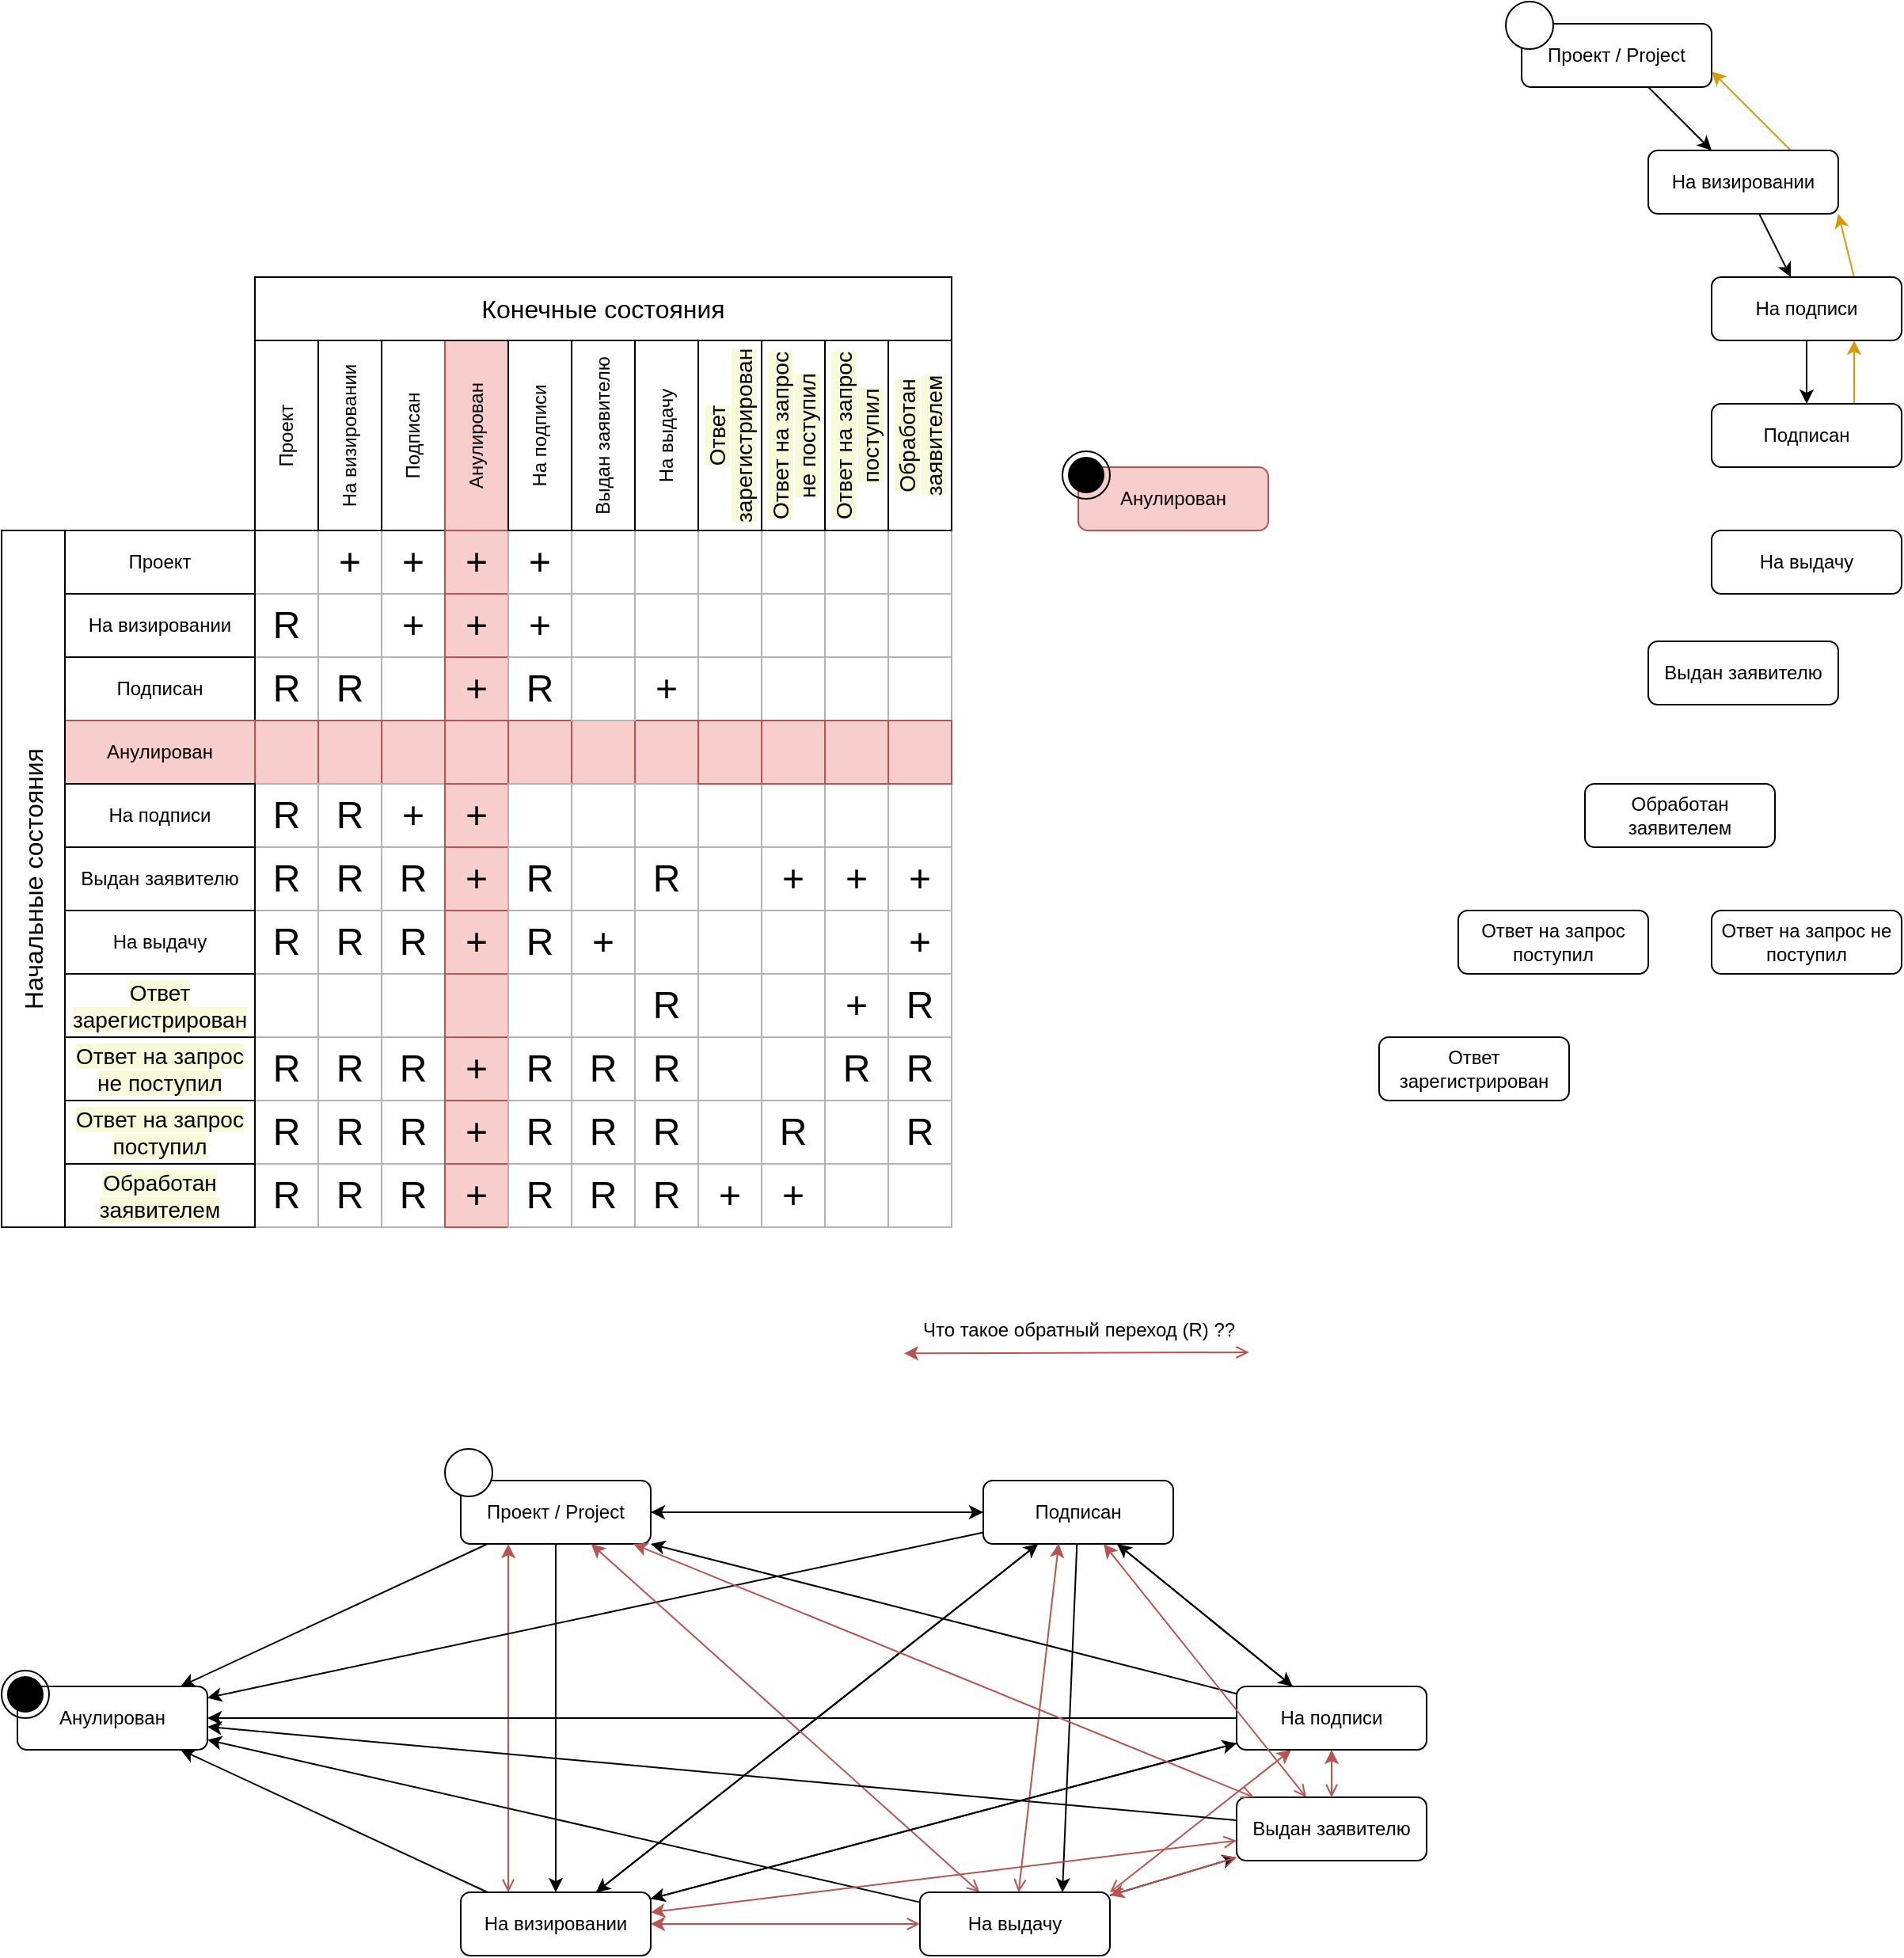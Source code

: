 <mxfile version="20.5.3" type="github">
  <diagram id="XoZ3P9HmxM1zG5Is6Aeg" name="Страница 1">
    <mxGraphModel dx="1422" dy="2083" grid="1" gridSize="10" guides="1" tooltips="1" connect="1" arrows="1" fold="1" page="1" pageScale="1" pageWidth="827" pageHeight="1169" math="0" shadow="0">
      <root>
        <mxCell id="0" />
        <mxCell id="1" parent="0" />
        <mxCell id="9OZzi6eaPg9HL32eHERa-1" style="rounded=0;orthogonalLoop=1;jettySize=auto;html=1;" edge="1" parent="1" source="9OZzi6eaPg9HL32eHERa-4" target="9OZzi6eaPg9HL32eHERa-5">
          <mxGeometry relative="1" as="geometry" />
        </mxCell>
        <mxCell id="9OZzi6eaPg9HL32eHERa-2" style="edgeStyle=none;rounded=0;orthogonalLoop=1;jettySize=auto;html=1;" edge="1" parent="1" source="9OZzi6eaPg9HL32eHERa-4" target="9OZzi6eaPg9HL32eHERa-10">
          <mxGeometry relative="1" as="geometry" />
        </mxCell>
        <mxCell id="9OZzi6eaPg9HL32eHERa-3" style="edgeStyle=none;rounded=0;orthogonalLoop=1;jettySize=auto;html=1;" edge="1" parent="1" source="9OZzi6eaPg9HL32eHERa-4" target="9OZzi6eaPg9HL32eHERa-16">
          <mxGeometry relative="1" as="geometry" />
        </mxCell>
        <mxCell id="9OZzi6eaPg9HL32eHERa-4" value="Проект / Project" style="rounded=1;whiteSpace=wrap;html=1;" vertex="1" parent="1">
          <mxGeometry x="370" y="120" width="120" height="40" as="geometry" />
        </mxCell>
        <mxCell id="9OZzi6eaPg9HL32eHERa-5" value="Анулирован" style="rounded=1;whiteSpace=wrap;html=1;" vertex="1" parent="1">
          <mxGeometry x="90" y="250" width="120" height="40" as="geometry" />
        </mxCell>
        <mxCell id="9OZzi6eaPg9HL32eHERa-6" style="edgeStyle=none;rounded=0;orthogonalLoop=1;jettySize=auto;html=1;exitX=0.25;exitY=0;exitDx=0;exitDy=0;entryX=0.25;entryY=1;entryDx=0;entryDy=0;startArrow=open;startFill=0;endArrow=classic;endFill=1;fillColor=#f8cecc;strokeColor=#b85450;" edge="1" parent="1" source="9OZzi6eaPg9HL32eHERa-10" target="9OZzi6eaPg9HL32eHERa-4">
          <mxGeometry relative="1" as="geometry" />
        </mxCell>
        <mxCell id="9OZzi6eaPg9HL32eHERa-7" style="edgeStyle=none;rounded=0;orthogonalLoop=1;jettySize=auto;html=1;startArrow=none;startFill=0;endArrow=classic;endFill=1;" edge="1" parent="1" source="9OZzi6eaPg9HL32eHERa-10" target="9OZzi6eaPg9HL32eHERa-5">
          <mxGeometry relative="1" as="geometry" />
        </mxCell>
        <mxCell id="9OZzi6eaPg9HL32eHERa-8" style="edgeStyle=none;rounded=0;orthogonalLoop=1;jettySize=auto;html=1;startArrow=none;startFill=0;endArrow=classic;endFill=1;" edge="1" parent="1" source="9OZzi6eaPg9HL32eHERa-10" target="9OZzi6eaPg9HL32eHERa-30">
          <mxGeometry relative="1" as="geometry" />
        </mxCell>
        <mxCell id="9OZzi6eaPg9HL32eHERa-9" style="edgeStyle=none;rounded=0;orthogonalLoop=1;jettySize=auto;html=1;startArrow=none;startFill=0;endArrow=classic;endFill=1;" edge="1" parent="1" source="9OZzi6eaPg9HL32eHERa-10" target="9OZzi6eaPg9HL32eHERa-16">
          <mxGeometry relative="1" as="geometry" />
        </mxCell>
        <mxCell id="9OZzi6eaPg9HL32eHERa-10" value="На визировании" style="rounded=1;whiteSpace=wrap;html=1;" vertex="1" parent="1">
          <mxGeometry x="370" y="380" width="120" height="40" as="geometry" />
        </mxCell>
        <mxCell id="9OZzi6eaPg9HL32eHERa-11" style="edgeStyle=none;rounded=0;orthogonalLoop=1;jettySize=auto;html=1;" edge="1" parent="1" source="9OZzi6eaPg9HL32eHERa-16" target="9OZzi6eaPg9HL32eHERa-10">
          <mxGeometry relative="1" as="geometry" />
        </mxCell>
        <mxCell id="9OZzi6eaPg9HL32eHERa-12" style="edgeStyle=none;rounded=0;orthogonalLoop=1;jettySize=auto;html=1;" edge="1" parent="1" source="9OZzi6eaPg9HL32eHERa-16" target="9OZzi6eaPg9HL32eHERa-5">
          <mxGeometry relative="1" as="geometry" />
        </mxCell>
        <mxCell id="9OZzi6eaPg9HL32eHERa-13" style="edgeStyle=none;rounded=0;orthogonalLoop=1;jettySize=auto;html=1;entryX=0.75;entryY=0;entryDx=0;entryDy=0;" edge="1" parent="1" source="9OZzi6eaPg9HL32eHERa-16" target="9OZzi6eaPg9HL32eHERa-25">
          <mxGeometry relative="1" as="geometry" />
        </mxCell>
        <mxCell id="9OZzi6eaPg9HL32eHERa-14" style="edgeStyle=none;rounded=0;orthogonalLoop=1;jettySize=auto;html=1;" edge="1" parent="1" source="9OZzi6eaPg9HL32eHERa-16" target="9OZzi6eaPg9HL32eHERa-30">
          <mxGeometry relative="1" as="geometry" />
        </mxCell>
        <mxCell id="9OZzi6eaPg9HL32eHERa-15" style="edgeStyle=none;rounded=0;orthogonalLoop=1;jettySize=auto;html=1;" edge="1" parent="1" source="9OZzi6eaPg9HL32eHERa-16" target="9OZzi6eaPg9HL32eHERa-4">
          <mxGeometry relative="1" as="geometry" />
        </mxCell>
        <mxCell id="9OZzi6eaPg9HL32eHERa-16" value="Подписан" style="rounded=1;whiteSpace=wrap;html=1;" vertex="1" parent="1">
          <mxGeometry x="700" y="120" width="120" height="40" as="geometry" />
        </mxCell>
        <mxCell id="9OZzi6eaPg9HL32eHERa-17" value="" style="ellipse;html=1;shape=endState;fillColor=strokeColor;" vertex="1" parent="1">
          <mxGeometry x="80" y="240" width="30" height="30" as="geometry" />
        </mxCell>
        <mxCell id="9OZzi6eaPg9HL32eHERa-18" value="" style="shape=ellipse;html=1;dashed=0;whitespace=wrap;aspect=fixed;perimeter=ellipsePerimeter;" vertex="1" parent="1">
          <mxGeometry x="360" y="100" width="30" height="30" as="geometry" />
        </mxCell>
        <mxCell id="9OZzi6eaPg9HL32eHERa-19" style="edgeStyle=none;rounded=0;orthogonalLoop=1;jettySize=auto;html=1;" edge="1" parent="1" source="9OZzi6eaPg9HL32eHERa-25" target="9OZzi6eaPg9HL32eHERa-5">
          <mxGeometry relative="1" as="geometry" />
        </mxCell>
        <mxCell id="9OZzi6eaPg9HL32eHERa-20" style="edgeStyle=none;rounded=0;orthogonalLoop=1;jettySize=auto;html=1;" edge="1" parent="1" source="9OZzi6eaPg9HL32eHERa-25" target="9OZzi6eaPg9HL32eHERa-32">
          <mxGeometry relative="1" as="geometry" />
        </mxCell>
        <mxCell id="9OZzi6eaPg9HL32eHERa-21" style="edgeStyle=none;rounded=0;orthogonalLoop=1;jettySize=auto;html=1;startArrow=open;startFill=0;fillColor=#f8cecc;strokeColor=#b85450;" edge="1" parent="1" source="9OZzi6eaPg9HL32eHERa-25" target="9OZzi6eaPg9HL32eHERa-10">
          <mxGeometry relative="1" as="geometry" />
        </mxCell>
        <mxCell id="9OZzi6eaPg9HL32eHERa-22" style="edgeStyle=none;rounded=0;orthogonalLoop=1;jettySize=auto;html=1;startArrow=open;startFill=0;fillColor=#f8cecc;strokeColor=#b85450;exitX=1;exitY=0;exitDx=0;exitDy=0;" edge="1" parent="1" source="9OZzi6eaPg9HL32eHERa-25" target="9OZzi6eaPg9HL32eHERa-30">
          <mxGeometry relative="1" as="geometry" />
        </mxCell>
        <mxCell id="9OZzi6eaPg9HL32eHERa-23" style="edgeStyle=none;rounded=0;orthogonalLoop=1;jettySize=auto;html=1;entryX=0.397;entryY=0.991;entryDx=0;entryDy=0;startArrow=open;startFill=0;fillColor=#f8cecc;strokeColor=#b85450;endArrow=classic;endFill=1;entryPerimeter=0;" edge="1" parent="1" source="9OZzi6eaPg9HL32eHERa-25" target="9OZzi6eaPg9HL32eHERa-16">
          <mxGeometry relative="1" as="geometry" />
        </mxCell>
        <mxCell id="9OZzi6eaPg9HL32eHERa-24" style="edgeStyle=none;rounded=0;orthogonalLoop=1;jettySize=auto;html=1;startArrow=open;startFill=0;fillColor=#f8cecc;strokeColor=#b85450;" edge="1" parent="1" source="9OZzi6eaPg9HL32eHERa-25" target="9OZzi6eaPg9HL32eHERa-4">
          <mxGeometry relative="1" as="geometry" />
        </mxCell>
        <mxCell id="9OZzi6eaPg9HL32eHERa-25" value="На выдачу" style="rounded=1;whiteSpace=wrap;html=1;" vertex="1" parent="1">
          <mxGeometry x="660" y="380" width="120" height="40" as="geometry" />
        </mxCell>
        <mxCell id="9OZzi6eaPg9HL32eHERa-26" style="edgeStyle=none;rounded=0;orthogonalLoop=1;jettySize=auto;html=1;" edge="1" parent="1" source="9OZzi6eaPg9HL32eHERa-30" target="9OZzi6eaPg9HL32eHERa-5">
          <mxGeometry relative="1" as="geometry" />
        </mxCell>
        <mxCell id="9OZzi6eaPg9HL32eHERa-27" style="edgeStyle=none;rounded=0;orthogonalLoop=1;jettySize=auto;html=1;" edge="1" parent="1" source="9OZzi6eaPg9HL32eHERa-30" target="9OZzi6eaPg9HL32eHERa-10">
          <mxGeometry relative="1" as="geometry" />
        </mxCell>
        <mxCell id="9OZzi6eaPg9HL32eHERa-28" style="edgeStyle=none;rounded=0;orthogonalLoop=1;jettySize=auto;html=1;" edge="1" parent="1" source="9OZzi6eaPg9HL32eHERa-30" target="9OZzi6eaPg9HL32eHERa-16">
          <mxGeometry relative="1" as="geometry" />
        </mxCell>
        <mxCell id="9OZzi6eaPg9HL32eHERa-29" style="edgeStyle=none;rounded=0;orthogonalLoop=1;jettySize=auto;html=1;entryX=1;entryY=1;entryDx=0;entryDy=0;" edge="1" parent="1" source="9OZzi6eaPg9HL32eHERa-30" target="9OZzi6eaPg9HL32eHERa-4">
          <mxGeometry relative="1" as="geometry" />
        </mxCell>
        <mxCell id="9OZzi6eaPg9HL32eHERa-30" value="На подписи" style="rounded=1;whiteSpace=wrap;html=1;" vertex="1" parent="1">
          <mxGeometry x="860" y="250" width="120" height="40" as="geometry" />
        </mxCell>
        <mxCell id="9OZzi6eaPg9HL32eHERa-31" style="edgeStyle=none;rounded=0;orthogonalLoop=1;jettySize=auto;html=1;startArrow=none;startFill=0;endArrow=classic;endFill=1;" edge="1" parent="1" source="9OZzi6eaPg9HL32eHERa-32" target="9OZzi6eaPg9HL32eHERa-5">
          <mxGeometry relative="1" as="geometry" />
        </mxCell>
        <mxCell id="9OZzi6eaPg9HL32eHERa-32" value="Выдан заявителю" style="rounded=1;whiteSpace=wrap;html=1;" vertex="1" parent="1">
          <mxGeometry x="860" y="320" width="120" height="40" as="geometry" />
        </mxCell>
        <mxCell id="9OZzi6eaPg9HL32eHERa-33" value="Что такое обратный переход (R) ??" style="text;html=1;align=center;verticalAlign=middle;resizable=0;points=[];autosize=1;strokeColor=none;fillColor=none;" vertex="1" parent="1">
          <mxGeometry x="650" y="10" width="220" height="30" as="geometry" />
        </mxCell>
        <mxCell id="9OZzi6eaPg9HL32eHERa-34" style="edgeStyle=none;rounded=0;orthogonalLoop=1;jettySize=auto;html=1;entryX=0;entryY=0.989;entryDx=0;entryDy=0;startArrow=open;startFill=0;fillColor=#f8cecc;strokeColor=#b85450;endArrow=classic;endFill=1;entryPerimeter=0;exitX=0.99;exitY=0.966;exitDx=0;exitDy=0;exitPerimeter=0;" edge="1" parent="1" source="9OZzi6eaPg9HL32eHERa-33" target="9OZzi6eaPg9HL32eHERa-33">
          <mxGeometry relative="1" as="geometry">
            <mxPoint x="755.413" y="285" as="sourcePoint" />
            <mxPoint x="764.58" y="65" as="targetPoint" />
          </mxGeometry>
        </mxCell>
        <mxCell id="9OZzi6eaPg9HL32eHERa-35" style="edgeStyle=none;rounded=0;orthogonalLoop=1;jettySize=auto;html=1;startArrow=open;startFill=0;endArrow=classic;endFill=1;fillColor=#f8cecc;strokeColor=#b85450;" edge="1" parent="1" source="9OZzi6eaPg9HL32eHERa-32" target="9OZzi6eaPg9HL32eHERa-10">
          <mxGeometry relative="1" as="geometry">
            <mxPoint x="410.0" y="390" as="sourcePoint" />
            <mxPoint x="410.0" y="170" as="targetPoint" />
          </mxGeometry>
        </mxCell>
        <mxCell id="9OZzi6eaPg9HL32eHERa-36" style="edgeStyle=none;rounded=0;orthogonalLoop=1;jettySize=auto;html=1;startArrow=open;startFill=0;endArrow=classic;endFill=1;fillColor=#f8cecc;strokeColor=#b85450;" edge="1" parent="1" source="9OZzi6eaPg9HL32eHERa-32" target="9OZzi6eaPg9HL32eHERa-30">
          <mxGeometry relative="1" as="geometry">
            <mxPoint x="870.0" y="357.347" as="sourcePoint" />
            <mxPoint x="500.0" y="402.653" as="targetPoint" />
          </mxGeometry>
        </mxCell>
        <mxCell id="9OZzi6eaPg9HL32eHERa-37" style="edgeStyle=none;rounded=0;orthogonalLoop=1;jettySize=auto;html=1;startArrow=open;startFill=0;endArrow=classic;endFill=1;fillColor=#f8cecc;strokeColor=#b85450;" edge="1" parent="1" source="9OZzi6eaPg9HL32eHERa-32" target="9OZzi6eaPg9HL32eHERa-25">
          <mxGeometry relative="1" as="geometry">
            <mxPoint x="930.0" y="330" as="sourcePoint" />
            <mxPoint x="930.0" y="300" as="targetPoint" />
          </mxGeometry>
        </mxCell>
        <mxCell id="9OZzi6eaPg9HL32eHERa-38" style="edgeStyle=none;rounded=0;orthogonalLoop=1;jettySize=auto;html=1;startArrow=open;startFill=0;endArrow=classic;endFill=1;fillColor=#f8cecc;strokeColor=#b85450;" edge="1" parent="1" source="9OZzi6eaPg9HL32eHERa-32" target="9OZzi6eaPg9HL32eHERa-16">
          <mxGeometry relative="1" as="geometry">
            <mxPoint x="930.0" y="330" as="sourcePoint" />
            <mxPoint x="930.0" y="300" as="targetPoint" />
          </mxGeometry>
        </mxCell>
        <mxCell id="9OZzi6eaPg9HL32eHERa-39" style="edgeStyle=none;rounded=0;orthogonalLoop=1;jettySize=auto;html=1;startArrow=open;startFill=0;endArrow=classic;endFill=1;fillColor=#f8cecc;strokeColor=#b85450;" edge="1" parent="1" source="9OZzi6eaPg9HL32eHERa-32" target="9OZzi6eaPg9HL32eHERa-4">
          <mxGeometry relative="1" as="geometry">
            <mxPoint x="914.0" y="330" as="sourcePoint" />
            <mxPoint x="786" y="170" as="targetPoint" />
          </mxGeometry>
        </mxCell>
        <mxCell id="9OZzi6eaPg9HL32eHERa-40" value="+" style="rounded=0;whiteSpace=wrap;html=1;strokeColor=#B3B3B3;fontSize=24;" vertex="1" parent="1">
          <mxGeometry x="280" y="-480" width="40" height="40" as="geometry" />
        </mxCell>
        <mxCell id="9OZzi6eaPg9HL32eHERa-41" value="+" style="rounded=0;whiteSpace=wrap;html=1;strokeColor=#B3B3B3;fontSize=24;" vertex="1" parent="1">
          <mxGeometry x="320" y="-480" width="40" height="40" as="geometry" />
        </mxCell>
        <mxCell id="9OZzi6eaPg9HL32eHERa-42" value="+" style="rounded=0;whiteSpace=wrap;html=1;strokeColor=#b85450;fontSize=24;fillColor=#f8cecc;" vertex="1" parent="1">
          <mxGeometry x="360" y="-480" width="40" height="40" as="geometry" />
        </mxCell>
        <mxCell id="9OZzi6eaPg9HL32eHERa-43" style="edgeStyle=none;rounded=0;orthogonalLoop=1;jettySize=auto;html=1;exitX=0;exitY=0.75;exitDx=0;exitDy=0;entryX=1;entryY=0.75;entryDx=0;entryDy=0;startArrow=none;startFill=0;endArrow=classic;endFill=1;fontSize=24;" edge="1" parent="1" source="9OZzi6eaPg9HL32eHERa-44" target="9OZzi6eaPg9HL32eHERa-42">
          <mxGeometry relative="1" as="geometry" />
        </mxCell>
        <mxCell id="9OZzi6eaPg9HL32eHERa-44" value="+" style="rounded=0;whiteSpace=wrap;html=1;strokeColor=#B3B3B3;fontSize=24;" vertex="1" parent="1">
          <mxGeometry x="400" y="-480" width="40" height="40" as="geometry" />
        </mxCell>
        <mxCell id="9OZzi6eaPg9HL32eHERa-45" value="" style="rounded=0;whiteSpace=wrap;html=1;strokeColor=#B3B3B3;fontSize=24;" vertex="1" parent="1">
          <mxGeometry x="440" y="-480" width="40" height="40" as="geometry" />
        </mxCell>
        <mxCell id="9OZzi6eaPg9HL32eHERa-46" value="" style="rounded=0;whiteSpace=wrap;html=1;strokeColor=#B3B3B3;fontSize=24;" vertex="1" parent="1">
          <mxGeometry x="480" y="-480" width="40" height="40" as="geometry" />
        </mxCell>
        <mxCell id="9OZzi6eaPg9HL32eHERa-47" value="" style="rounded=0;whiteSpace=wrap;html=1;strokeColor=#B3B3B3;fontSize=24;" vertex="1" parent="1">
          <mxGeometry x="280" y="-440" width="40" height="40" as="geometry" />
        </mxCell>
        <mxCell id="9OZzi6eaPg9HL32eHERa-48" value="+" style="rounded=0;whiteSpace=wrap;html=1;strokeColor=#B3B3B3;fontSize=24;" vertex="1" parent="1">
          <mxGeometry x="320" y="-440" width="40" height="40" as="geometry" />
        </mxCell>
        <mxCell id="9OZzi6eaPg9HL32eHERa-49" value="+" style="rounded=0;whiteSpace=wrap;html=1;strokeColor=#b85450;fontSize=24;fillColor=#f8cecc;" vertex="1" parent="1">
          <mxGeometry x="360" y="-440" width="40" height="40" as="geometry" />
        </mxCell>
        <mxCell id="9OZzi6eaPg9HL32eHERa-50" value="+" style="rounded=0;whiteSpace=wrap;html=1;strokeColor=#B3B3B3;fontSize=24;" vertex="1" parent="1">
          <mxGeometry x="400" y="-440" width="40" height="40" as="geometry" />
        </mxCell>
        <mxCell id="9OZzi6eaPg9HL32eHERa-51" value="" style="rounded=0;whiteSpace=wrap;html=1;strokeColor=#B3B3B3;fontSize=24;" vertex="1" parent="1">
          <mxGeometry x="440" y="-440" width="40" height="40" as="geometry" />
        </mxCell>
        <mxCell id="9OZzi6eaPg9HL32eHERa-52" value="" style="rounded=0;whiteSpace=wrap;html=1;strokeColor=#B3B3B3;fontSize=24;" vertex="1" parent="1">
          <mxGeometry x="480" y="-440" width="40" height="40" as="geometry" />
        </mxCell>
        <mxCell id="9OZzi6eaPg9HL32eHERa-53" value="R" style="rounded=0;whiteSpace=wrap;html=1;strokeColor=#B3B3B3;fontSize=24;" vertex="1" parent="1">
          <mxGeometry x="240" y="-400" width="40" height="40" as="geometry" />
        </mxCell>
        <mxCell id="9OZzi6eaPg9HL32eHERa-54" value="R" style="rounded=0;whiteSpace=wrap;html=1;strokeColor=#B3B3B3;fontSize=24;" vertex="1" parent="1">
          <mxGeometry x="280" y="-400" width="40" height="40" as="geometry" />
        </mxCell>
        <mxCell id="9OZzi6eaPg9HL32eHERa-55" value="" style="rounded=0;whiteSpace=wrap;html=1;strokeColor=#B3B3B3;fontSize=24;" vertex="1" parent="1">
          <mxGeometry x="320" y="-400" width="40" height="40" as="geometry" />
        </mxCell>
        <mxCell id="9OZzi6eaPg9HL32eHERa-56" value="+" style="rounded=0;whiteSpace=wrap;html=1;strokeColor=#b85450;fontSize=24;fillColor=#f8cecc;" vertex="1" parent="1">
          <mxGeometry x="360" y="-400" width="40" height="40" as="geometry" />
        </mxCell>
        <mxCell id="9OZzi6eaPg9HL32eHERa-57" value="R" style="rounded=0;whiteSpace=wrap;html=1;strokeColor=#B3B3B3;fontSize=24;" vertex="1" parent="1">
          <mxGeometry x="400" y="-400" width="40" height="40" as="geometry" />
        </mxCell>
        <mxCell id="9OZzi6eaPg9HL32eHERa-58" value="+" style="rounded=0;whiteSpace=wrap;html=1;strokeColor=#B3B3B3;fontSize=24;" vertex="1" parent="1">
          <mxGeometry x="480" y="-400" width="40" height="40" as="geometry" />
        </mxCell>
        <mxCell id="9OZzi6eaPg9HL32eHERa-59" value="" style="rounded=0;whiteSpace=wrap;html=1;strokeColor=#b85450;fontSize=24;fillColor=#f8cecc;" vertex="1" parent="1">
          <mxGeometry x="240" y="-360" width="40" height="40" as="geometry" />
        </mxCell>
        <mxCell id="9OZzi6eaPg9HL32eHERa-60" value="" style="rounded=0;whiteSpace=wrap;html=1;strokeColor=#b85450;fontSize=24;fillColor=#f8cecc;" vertex="1" parent="1">
          <mxGeometry x="280" y="-360" width="40" height="40" as="geometry" />
        </mxCell>
        <mxCell id="9OZzi6eaPg9HL32eHERa-61" value="" style="rounded=0;whiteSpace=wrap;html=1;strokeColor=#b85450;fontSize=24;fillColor=#f8cecc;" vertex="1" parent="1">
          <mxGeometry x="320" y="-360" width="40" height="40" as="geometry" />
        </mxCell>
        <mxCell id="9OZzi6eaPg9HL32eHERa-62" value="" style="rounded=0;whiteSpace=wrap;html=1;strokeColor=#b85450;fontSize=24;fillColor=#f8cecc;" vertex="1" parent="1">
          <mxGeometry x="360" y="-360" width="40" height="40" as="geometry" />
        </mxCell>
        <mxCell id="9OZzi6eaPg9HL32eHERa-63" value="" style="rounded=0;whiteSpace=wrap;html=1;strokeColor=#b85450;fontSize=24;fillColor=#f8cecc;" vertex="1" parent="1">
          <mxGeometry x="400" y="-360" width="40" height="40" as="geometry" />
        </mxCell>
        <mxCell id="9OZzi6eaPg9HL32eHERa-64" value="" style="rounded=0;whiteSpace=wrap;html=1;strokeColor=#b85450;fontSize=24;fillColor=#f8cecc;" vertex="1" parent="1">
          <mxGeometry x="440" y="-360" width="40" height="40" as="geometry" />
        </mxCell>
        <mxCell id="9OZzi6eaPg9HL32eHERa-65" value="" style="rounded=0;whiteSpace=wrap;html=1;strokeColor=#b85450;fontSize=24;fillColor=#f8cecc;" vertex="1" parent="1">
          <mxGeometry x="480" y="-360" width="40" height="40" as="geometry" />
        </mxCell>
        <mxCell id="9OZzi6eaPg9HL32eHERa-66" value="R" style="rounded=0;whiteSpace=wrap;html=1;strokeColor=#B3B3B3;fontSize=24;" vertex="1" parent="1">
          <mxGeometry x="240" y="-320" width="40" height="40" as="geometry" />
        </mxCell>
        <mxCell id="9OZzi6eaPg9HL32eHERa-67" value="R" style="rounded=0;whiteSpace=wrap;html=1;strokeColor=#B3B3B3;fontSize=24;" vertex="1" parent="1">
          <mxGeometry x="280" y="-320" width="40" height="40" as="geometry" />
        </mxCell>
        <mxCell id="9OZzi6eaPg9HL32eHERa-68" value="+" style="rounded=0;whiteSpace=wrap;html=1;strokeColor=#B3B3B3;fontSize=24;" vertex="1" parent="1">
          <mxGeometry x="320" y="-320" width="40" height="40" as="geometry" />
        </mxCell>
        <mxCell id="9OZzi6eaPg9HL32eHERa-69" value="+" style="rounded=0;whiteSpace=wrap;html=1;strokeColor=#b85450;fontSize=24;fillColor=#f8cecc;" vertex="1" parent="1">
          <mxGeometry x="360" y="-320" width="40" height="40" as="geometry" />
        </mxCell>
        <mxCell id="9OZzi6eaPg9HL32eHERa-70" value="" style="rounded=0;whiteSpace=wrap;html=1;strokeColor=#B3B3B3;fontSize=24;" vertex="1" parent="1">
          <mxGeometry x="400" y="-320" width="40" height="40" as="geometry" />
        </mxCell>
        <mxCell id="9OZzi6eaPg9HL32eHERa-71" value="" style="rounded=0;whiteSpace=wrap;html=1;strokeColor=#B3B3B3;fontSize=24;" vertex="1" parent="1">
          <mxGeometry x="440" y="-320" width="40" height="40" as="geometry" />
        </mxCell>
        <mxCell id="9OZzi6eaPg9HL32eHERa-72" value="" style="rounded=0;whiteSpace=wrap;html=1;strokeColor=#B3B3B3;fontSize=24;" vertex="1" parent="1">
          <mxGeometry x="480" y="-320" width="40" height="40" as="geometry" />
        </mxCell>
        <mxCell id="9OZzi6eaPg9HL32eHERa-73" value="R" style="rounded=0;whiteSpace=wrap;html=1;strokeColor=#B3B3B3;fontSize=24;" vertex="1" parent="1">
          <mxGeometry x="240" y="-280" width="40" height="40" as="geometry" />
        </mxCell>
        <mxCell id="9OZzi6eaPg9HL32eHERa-74" value="R" style="rounded=0;whiteSpace=wrap;html=1;strokeColor=#B3B3B3;fontSize=24;" vertex="1" parent="1">
          <mxGeometry x="280" y="-280" width="40" height="40" as="geometry" />
        </mxCell>
        <mxCell id="9OZzi6eaPg9HL32eHERa-75" value="R" style="rounded=0;whiteSpace=wrap;html=1;strokeColor=#B3B3B3;fontSize=24;" vertex="1" parent="1">
          <mxGeometry x="320" y="-280" width="40" height="40" as="geometry" />
        </mxCell>
        <mxCell id="9OZzi6eaPg9HL32eHERa-76" value="+" style="rounded=0;whiteSpace=wrap;html=1;strokeColor=#b85450;fontSize=24;fillColor=#f8cecc;" vertex="1" parent="1">
          <mxGeometry x="360" y="-280" width="40" height="40" as="geometry" />
        </mxCell>
        <mxCell id="9OZzi6eaPg9HL32eHERa-77" value="R" style="rounded=0;whiteSpace=wrap;html=1;strokeColor=#B3B3B3;fontSize=24;" vertex="1" parent="1">
          <mxGeometry x="400" y="-280" width="40" height="40" as="geometry" />
        </mxCell>
        <mxCell id="9OZzi6eaPg9HL32eHERa-78" value="" style="rounded=0;whiteSpace=wrap;html=1;strokeColor=#B3B3B3;fontSize=24;" vertex="1" parent="1">
          <mxGeometry x="440" y="-280" width="40" height="40" as="geometry" />
        </mxCell>
        <mxCell id="9OZzi6eaPg9HL32eHERa-79" value="R" style="rounded=0;whiteSpace=wrap;html=1;strokeColor=#B3B3B3;fontSize=24;" vertex="1" parent="1">
          <mxGeometry x="480" y="-280" width="40" height="40" as="geometry" />
        </mxCell>
        <mxCell id="9OZzi6eaPg9HL32eHERa-80" value="R" style="rounded=0;whiteSpace=wrap;html=1;strokeColor=#B3B3B3;fontSize=24;" vertex="1" parent="1">
          <mxGeometry x="240" y="-240" width="40" height="40" as="geometry" />
        </mxCell>
        <mxCell id="9OZzi6eaPg9HL32eHERa-81" value="R" style="rounded=0;whiteSpace=wrap;html=1;strokeColor=#B3B3B3;fontSize=24;" vertex="1" parent="1">
          <mxGeometry x="280" y="-240" width="40" height="40" as="geometry" />
        </mxCell>
        <mxCell id="9OZzi6eaPg9HL32eHERa-82" value="R" style="rounded=0;whiteSpace=wrap;html=1;strokeColor=#B3B3B3;fontSize=24;" vertex="1" parent="1">
          <mxGeometry x="320" y="-240" width="40" height="40" as="geometry" />
        </mxCell>
        <mxCell id="9OZzi6eaPg9HL32eHERa-83" value="+" style="rounded=0;whiteSpace=wrap;html=1;strokeColor=#b85450;fontSize=24;fillColor=#f8cecc;" vertex="1" parent="1">
          <mxGeometry x="360" y="-240" width="40" height="40" as="geometry" />
        </mxCell>
        <mxCell id="9OZzi6eaPg9HL32eHERa-84" value="R" style="rounded=0;whiteSpace=wrap;html=1;strokeColor=#B3B3B3;fontSize=24;" vertex="1" parent="1">
          <mxGeometry x="400" y="-240" width="40" height="40" as="geometry" />
        </mxCell>
        <mxCell id="9OZzi6eaPg9HL32eHERa-85" value="+" style="rounded=0;whiteSpace=wrap;html=1;strokeColor=#B3B3B3;fontSize=24;" vertex="1" parent="1">
          <mxGeometry x="440" y="-240" width="40" height="40" as="geometry" />
        </mxCell>
        <mxCell id="9OZzi6eaPg9HL32eHERa-86" value="" style="rounded=0;whiteSpace=wrap;html=1;strokeColor=#B3B3B3;fontSize=24;" vertex="1" parent="1">
          <mxGeometry x="480" y="-240" width="40" height="40" as="geometry" />
        </mxCell>
        <mxCell id="9OZzi6eaPg9HL32eHERa-87" value="Подписан" style="rounded=0;whiteSpace=wrap;html=1;" vertex="1" parent="1">
          <mxGeometry x="120" y="-400" width="120" height="40" as="geometry" />
        </mxCell>
        <mxCell id="9OZzi6eaPg9HL32eHERa-88" value="Анулирован" style="rounded=0;whiteSpace=wrap;html=1;fillColor=#f8cecc;strokeColor=#b85450;" vertex="1" parent="1">
          <mxGeometry x="120" y="-360" width="120" height="40" as="geometry" />
        </mxCell>
        <mxCell id="9OZzi6eaPg9HL32eHERa-89" value="На подписи" style="rounded=0;whiteSpace=wrap;html=1;" vertex="1" parent="1">
          <mxGeometry x="120" y="-320" width="120" height="40" as="geometry" />
        </mxCell>
        <mxCell id="9OZzi6eaPg9HL32eHERa-90" value="Выдан заявителю" style="rounded=0;whiteSpace=wrap;html=1;" vertex="1" parent="1">
          <mxGeometry x="120" y="-280" width="120" height="40" as="geometry" />
        </mxCell>
        <mxCell id="9OZzi6eaPg9HL32eHERa-91" value="На выдачу" style="rounded=0;whiteSpace=wrap;html=1;" vertex="1" parent="1">
          <mxGeometry x="120" y="-240" width="120" height="40" as="geometry" />
        </mxCell>
        <mxCell id="9OZzi6eaPg9HL32eHERa-92" value="На визировании" style="rounded=0;whiteSpace=wrap;html=1;horizontal=0;" vertex="1" parent="1">
          <mxGeometry x="280" y="-600" width="40" height="120" as="geometry" />
        </mxCell>
        <mxCell id="9OZzi6eaPg9HL32eHERa-93" value="Подписан" style="rounded=0;whiteSpace=wrap;html=1;horizontal=0;" vertex="1" parent="1">
          <mxGeometry x="320" y="-600" width="40" height="120" as="geometry" />
        </mxCell>
        <mxCell id="9OZzi6eaPg9HL32eHERa-94" value="Анулирован" style="rounded=0;whiteSpace=wrap;html=1;horizontal=0;fillColor=#f8cecc;strokeColor=#b85450;" vertex="1" parent="1">
          <mxGeometry x="360" y="-600" width="40" height="120" as="geometry" />
        </mxCell>
        <mxCell id="9OZzi6eaPg9HL32eHERa-95" value="На подписи" style="rounded=0;whiteSpace=wrap;html=1;horizontal=0;" vertex="1" parent="1">
          <mxGeometry x="400" y="-600" width="40" height="120" as="geometry" />
        </mxCell>
        <mxCell id="9OZzi6eaPg9HL32eHERa-96" value="Выдан заявителю" style="rounded=0;whiteSpace=wrap;html=1;horizontal=0;" vertex="1" parent="1">
          <mxGeometry x="440" y="-600" width="40" height="120" as="geometry" />
        </mxCell>
        <mxCell id="9OZzi6eaPg9HL32eHERa-97" value="На выдачу" style="rounded=0;whiteSpace=wrap;html=1;horizontal=0;" vertex="1" parent="1">
          <mxGeometry x="480" y="-600" width="40" height="120" as="geometry" />
        </mxCell>
        <mxCell id="9OZzi6eaPg9HL32eHERa-98" value="R" style="rounded=0;whiteSpace=wrap;html=1;strokeColor=#B3B3B3;fontSize=24;" vertex="1" parent="1">
          <mxGeometry x="240" y="-440" width="40" height="40" as="geometry" />
        </mxCell>
        <mxCell id="9OZzi6eaPg9HL32eHERa-99" value="" style="rounded=0;whiteSpace=wrap;html=1;strokeColor=#B3B3B3;fontSize=24;" vertex="1" parent="1">
          <mxGeometry x="240" y="-480" width="40" height="40" as="geometry" />
        </mxCell>
        <mxCell id="9OZzi6eaPg9HL32eHERa-100" value="Проект" style="rounded=0;whiteSpace=wrap;html=1;" vertex="1" parent="1">
          <mxGeometry x="120" y="-480" width="120" height="40" as="geometry" />
        </mxCell>
        <mxCell id="9OZzi6eaPg9HL32eHERa-101" value="На визировании" style="rounded=0;whiteSpace=wrap;html=1;" vertex="1" parent="1">
          <mxGeometry x="120" y="-440" width="120" height="40" as="geometry" />
        </mxCell>
        <mxCell id="9OZzi6eaPg9HL32eHERa-102" value="Проект" style="rounded=0;whiteSpace=wrap;html=1;horizontal=0;" vertex="1" parent="1">
          <mxGeometry x="240" y="-600" width="40" height="120" as="geometry" />
        </mxCell>
        <mxCell id="9OZzi6eaPg9HL32eHERa-111" style="edgeStyle=none;rounded=0;orthogonalLoop=1;jettySize=auto;html=1;exitX=0;exitY=0.75;exitDx=0;exitDy=0;entryX=1;entryY=0.75;entryDx=0;entryDy=0;startArrow=none;startFill=0;endArrow=classic;endFill=1;fontSize=24;" edge="1" parent="1" source="9OZzi6eaPg9HL32eHERa-112">
          <mxGeometry relative="1" as="geometry">
            <mxPoint x="520" y="-450" as="targetPoint" />
          </mxGeometry>
        </mxCell>
        <mxCell id="9OZzi6eaPg9HL32eHERa-112" value="" style="rounded=0;whiteSpace=wrap;html=1;strokeColor=#B3B3B3;fontSize=24;" vertex="1" parent="1">
          <mxGeometry x="520" y="-480" width="40" height="40" as="geometry" />
        </mxCell>
        <mxCell id="9OZzi6eaPg9HL32eHERa-113" value="" style="rounded=0;whiteSpace=wrap;html=1;strokeColor=#B3B3B3;fontSize=24;" vertex="1" parent="1">
          <mxGeometry x="560" y="-480" width="40" height="40" as="geometry" />
        </mxCell>
        <mxCell id="9OZzi6eaPg9HL32eHERa-114" value="" style="rounded=0;whiteSpace=wrap;html=1;strokeColor=#B3B3B3;fontSize=24;" vertex="1" parent="1">
          <mxGeometry x="600" y="-480" width="40" height="40" as="geometry" />
        </mxCell>
        <mxCell id="9OZzi6eaPg9HL32eHERa-115" value="" style="rounded=0;whiteSpace=wrap;html=1;strokeColor=#B3B3B3;fontSize=24;" vertex="1" parent="1">
          <mxGeometry x="520" y="-440" width="40" height="40" as="geometry" />
        </mxCell>
        <mxCell id="9OZzi6eaPg9HL32eHERa-116" value="" style="rounded=0;whiteSpace=wrap;html=1;strokeColor=#B3B3B3;fontSize=24;" vertex="1" parent="1">
          <mxGeometry x="560" y="-440" width="40" height="40" as="geometry" />
        </mxCell>
        <mxCell id="9OZzi6eaPg9HL32eHERa-117" value="" style="rounded=0;whiteSpace=wrap;html=1;strokeColor=#B3B3B3;fontSize=24;" vertex="1" parent="1">
          <mxGeometry x="600" y="-440" width="40" height="40" as="geometry" />
        </mxCell>
        <mxCell id="9OZzi6eaPg9HL32eHERa-118" value="" style="rounded=0;whiteSpace=wrap;html=1;strokeColor=#B3B3B3;fontSize=24;" vertex="1" parent="1">
          <mxGeometry x="520" y="-400" width="40" height="40" as="geometry" />
        </mxCell>
        <mxCell id="9OZzi6eaPg9HL32eHERa-119" value="" style="rounded=0;whiteSpace=wrap;html=1;strokeColor=#B3B3B3;fontSize=24;" vertex="1" parent="1">
          <mxGeometry x="600" y="-400" width="40" height="40" as="geometry" />
        </mxCell>
        <mxCell id="9OZzi6eaPg9HL32eHERa-120" value="" style="rounded=0;whiteSpace=wrap;html=1;strokeColor=#B3B3B3;fontSize=24;" vertex="1" parent="1">
          <mxGeometry x="560" y="-400" width="40" height="40" as="geometry" />
        </mxCell>
        <mxCell id="9OZzi6eaPg9HL32eHERa-121" value="" style="rounded=0;whiteSpace=wrap;html=1;strokeColor=#B3B3B3;fontSize=24;" vertex="1" parent="1">
          <mxGeometry x="440" y="-400" width="40" height="40" as="geometry" />
        </mxCell>
        <mxCell id="9OZzi6eaPg9HL32eHERa-122" value="" style="rounded=0;whiteSpace=wrap;html=1;strokeColor=#B3B3B3;fontSize=24;" vertex="1" parent="1">
          <mxGeometry x="520" y="-320" width="40" height="40" as="geometry" />
        </mxCell>
        <mxCell id="9OZzi6eaPg9HL32eHERa-123" value="" style="rounded=0;whiteSpace=wrap;html=1;strokeColor=#B3B3B3;fontSize=24;" vertex="1" parent="1">
          <mxGeometry x="560" y="-320" width="40" height="40" as="geometry" />
        </mxCell>
        <mxCell id="9OZzi6eaPg9HL32eHERa-124" value="" style="rounded=0;whiteSpace=wrap;html=1;strokeColor=#B3B3B3;fontSize=24;" vertex="1" parent="1">
          <mxGeometry x="600" y="-320" width="40" height="40" as="geometry" />
        </mxCell>
        <mxCell id="9OZzi6eaPg9HL32eHERa-125" value="" style="rounded=0;whiteSpace=wrap;html=1;strokeColor=#B3B3B3;fontSize=24;" vertex="1" parent="1">
          <mxGeometry x="520" y="-280" width="40" height="40" as="geometry" />
        </mxCell>
        <mxCell id="9OZzi6eaPg9HL32eHERa-126" value="+" style="rounded=0;whiteSpace=wrap;html=1;strokeColor=#B3B3B3;fontSize=24;" vertex="1" parent="1">
          <mxGeometry x="560" y="-280" width="40" height="40" as="geometry" />
        </mxCell>
        <mxCell id="9OZzi6eaPg9HL32eHERa-127" value="+" style="rounded=0;whiteSpace=wrap;html=1;strokeColor=#B3B3B3;fontSize=24;" vertex="1" parent="1">
          <mxGeometry x="600" y="-280" width="40" height="40" as="geometry" />
        </mxCell>
        <mxCell id="9OZzi6eaPg9HL32eHERa-128" value="" style="rounded=0;whiteSpace=wrap;html=1;strokeColor=#B3B3B3;fontSize=24;" vertex="1" parent="1">
          <mxGeometry x="520" y="-240" width="40" height="40" as="geometry" />
        </mxCell>
        <mxCell id="9OZzi6eaPg9HL32eHERa-129" value="" style="rounded=0;whiteSpace=wrap;html=1;strokeColor=#B3B3B3;fontSize=24;" vertex="1" parent="1">
          <mxGeometry x="560" y="-240" width="40" height="40" as="geometry" />
        </mxCell>
        <mxCell id="9OZzi6eaPg9HL32eHERa-130" value="" style="rounded=0;whiteSpace=wrap;html=1;strokeColor=#B3B3B3;fontSize=24;" vertex="1" parent="1">
          <mxGeometry x="600" y="-240" width="40" height="40" as="geometry" />
        </mxCell>
        <mxCell id="9OZzi6eaPg9HL32eHERa-131" value="" style="rounded=0;whiteSpace=wrap;html=1;strokeColor=#B3B3B3;fontSize=24;" vertex="1" parent="1">
          <mxGeometry x="240" y="-200" width="40" height="40" as="geometry" />
        </mxCell>
        <mxCell id="9OZzi6eaPg9HL32eHERa-132" value="" style="rounded=0;whiteSpace=wrap;html=1;strokeColor=#B3B3B3;fontSize=24;" vertex="1" parent="1">
          <mxGeometry x="280" y="-200" width="40" height="40" as="geometry" />
        </mxCell>
        <mxCell id="9OZzi6eaPg9HL32eHERa-133" value="" style="rounded=0;whiteSpace=wrap;html=1;strokeColor=#B3B3B3;fontSize=24;" vertex="1" parent="1">
          <mxGeometry x="320" y="-200" width="40" height="40" as="geometry" />
        </mxCell>
        <mxCell id="9OZzi6eaPg9HL32eHERa-134" value="R" style="rounded=0;whiteSpace=wrap;html=1;strokeColor=#B3B3B3;fontSize=24;" vertex="1" parent="1">
          <mxGeometry x="240" y="-160" width="40" height="40" as="geometry" />
        </mxCell>
        <mxCell id="9OZzi6eaPg9HL32eHERa-135" value="R" style="rounded=0;whiteSpace=wrap;html=1;strokeColor=#B3B3B3;fontSize=24;" vertex="1" parent="1">
          <mxGeometry x="280" y="-160" width="40" height="40" as="geometry" />
        </mxCell>
        <mxCell id="9OZzi6eaPg9HL32eHERa-136" value="R" style="rounded=0;whiteSpace=wrap;html=1;strokeColor=#B3B3B3;fontSize=24;" vertex="1" parent="1">
          <mxGeometry x="320" y="-160" width="40" height="40" as="geometry" />
        </mxCell>
        <mxCell id="9OZzi6eaPg9HL32eHERa-137" value="R" style="rounded=0;whiteSpace=wrap;html=1;strokeColor=#B3B3B3;fontSize=24;" vertex="1" parent="1">
          <mxGeometry x="240" y="-120" width="40" height="40" as="geometry" />
        </mxCell>
        <mxCell id="9OZzi6eaPg9HL32eHERa-138" value="R" style="rounded=0;whiteSpace=wrap;html=1;strokeColor=#B3B3B3;fontSize=24;" vertex="1" parent="1">
          <mxGeometry x="280" y="-120" width="40" height="40" as="geometry" />
        </mxCell>
        <mxCell id="9OZzi6eaPg9HL32eHERa-139" value="R" style="rounded=0;whiteSpace=wrap;html=1;strokeColor=#B3B3B3;fontSize=24;" vertex="1" parent="1">
          <mxGeometry x="320" y="-120" width="40" height="40" as="geometry" />
        </mxCell>
        <mxCell id="9OZzi6eaPg9HL32eHERa-140" value="" style="rounded=0;whiteSpace=wrap;html=1;strokeColor=#b85450;fontSize=24;fillColor=#f8cecc;" vertex="1" parent="1">
          <mxGeometry x="360" y="-200" width="40" height="40" as="geometry" />
        </mxCell>
        <mxCell id="9OZzi6eaPg9HL32eHERa-141" value="" style="rounded=0;whiteSpace=wrap;html=1;strokeColor=#B3B3B3;fontSize=24;" vertex="1" parent="1">
          <mxGeometry x="400" y="-200" width="40" height="40" as="geometry" />
        </mxCell>
        <mxCell id="9OZzi6eaPg9HL32eHERa-142" value="" style="rounded=0;whiteSpace=wrap;html=1;strokeColor=#B3B3B3;fontSize=24;" vertex="1" parent="1">
          <mxGeometry x="440" y="-200" width="40" height="40" as="geometry" />
        </mxCell>
        <mxCell id="9OZzi6eaPg9HL32eHERa-143" value="+" style="rounded=0;whiteSpace=wrap;html=1;strokeColor=#b85450;fontSize=24;fillColor=#f8cecc;" vertex="1" parent="1">
          <mxGeometry x="360" y="-160" width="40" height="40" as="geometry" />
        </mxCell>
        <mxCell id="9OZzi6eaPg9HL32eHERa-144" value="R" style="rounded=0;whiteSpace=wrap;html=1;strokeColor=#B3B3B3;fontSize=24;" vertex="1" parent="1">
          <mxGeometry x="400" y="-160" width="40" height="40" as="geometry" />
        </mxCell>
        <mxCell id="9OZzi6eaPg9HL32eHERa-145" value="R" style="rounded=0;whiteSpace=wrap;html=1;strokeColor=#B3B3B3;fontSize=24;" vertex="1" parent="1">
          <mxGeometry x="440" y="-160" width="40" height="40" as="geometry" />
        </mxCell>
        <mxCell id="9OZzi6eaPg9HL32eHERa-146" value="+" style="rounded=0;whiteSpace=wrap;html=1;strokeColor=#b85450;fontSize=24;fillColor=#f8cecc;" vertex="1" parent="1">
          <mxGeometry x="360" y="-120" width="40" height="40" as="geometry" />
        </mxCell>
        <mxCell id="9OZzi6eaPg9HL32eHERa-147" value="R" style="rounded=0;whiteSpace=wrap;html=1;strokeColor=#B3B3B3;fontSize=24;" vertex="1" parent="1">
          <mxGeometry x="400" y="-120" width="40" height="40" as="geometry" />
        </mxCell>
        <mxCell id="9OZzi6eaPg9HL32eHERa-148" value="R" style="rounded=0;whiteSpace=wrap;html=1;strokeColor=#B3B3B3;fontSize=24;" vertex="1" parent="1">
          <mxGeometry x="440" y="-120" width="40" height="40" as="geometry" />
        </mxCell>
        <mxCell id="9OZzi6eaPg9HL32eHERa-149" value="R" style="rounded=0;whiteSpace=wrap;html=1;strokeColor=#B3B3B3;fontSize=24;" vertex="1" parent="1">
          <mxGeometry x="480" y="-200" width="40" height="40" as="geometry" />
        </mxCell>
        <mxCell id="9OZzi6eaPg9HL32eHERa-150" value="" style="rounded=0;whiteSpace=wrap;html=1;strokeColor=#B3B3B3;fontSize=24;" vertex="1" parent="1">
          <mxGeometry x="520" y="-200" width="40" height="40" as="geometry" />
        </mxCell>
        <mxCell id="9OZzi6eaPg9HL32eHERa-151" value="" style="rounded=0;whiteSpace=wrap;html=1;strokeColor=#B3B3B3;fontSize=24;" vertex="1" parent="1">
          <mxGeometry x="560" y="-200" width="40" height="40" as="geometry" />
        </mxCell>
        <mxCell id="9OZzi6eaPg9HL32eHERa-152" value="R" style="rounded=0;whiteSpace=wrap;html=1;strokeColor=#B3B3B3;fontSize=24;" vertex="1" parent="1">
          <mxGeometry x="480" y="-160" width="40" height="40" as="geometry" />
        </mxCell>
        <mxCell id="9OZzi6eaPg9HL32eHERa-153" value="" style="rounded=0;whiteSpace=wrap;html=1;strokeColor=#B3B3B3;fontSize=24;" vertex="1" parent="1">
          <mxGeometry x="520" y="-160" width="40" height="40" as="geometry" />
        </mxCell>
        <mxCell id="9OZzi6eaPg9HL32eHERa-154" value="" style="rounded=0;whiteSpace=wrap;html=1;strokeColor=#B3B3B3;fontSize=24;" vertex="1" parent="1">
          <mxGeometry x="560" y="-160" width="40" height="40" as="geometry" />
        </mxCell>
        <mxCell id="9OZzi6eaPg9HL32eHERa-155" value="R" style="rounded=0;whiteSpace=wrap;html=1;strokeColor=#B3B3B3;fontSize=24;" vertex="1" parent="1">
          <mxGeometry x="480" y="-120" width="40" height="40" as="geometry" />
        </mxCell>
        <mxCell id="9OZzi6eaPg9HL32eHERa-156" value="" style="rounded=0;whiteSpace=wrap;html=1;strokeColor=#B3B3B3;fontSize=24;" vertex="1" parent="1">
          <mxGeometry x="520" y="-120" width="40" height="40" as="geometry" />
        </mxCell>
        <mxCell id="9OZzi6eaPg9HL32eHERa-157" value="R" style="rounded=0;whiteSpace=wrap;html=1;strokeColor=#B3B3B3;fontSize=24;" vertex="1" parent="1">
          <mxGeometry x="560" y="-120" width="40" height="40" as="geometry" />
        </mxCell>
        <mxCell id="9OZzi6eaPg9HL32eHERa-158" value="+" style="rounded=0;whiteSpace=wrap;html=1;strokeColor=#B3B3B3;fontSize=24;" vertex="1" parent="1">
          <mxGeometry x="600" y="-200" width="40" height="40" as="geometry" />
        </mxCell>
        <mxCell id="9OZzi6eaPg9HL32eHERa-159" value="R" style="rounded=0;whiteSpace=wrap;html=1;strokeColor=#B3B3B3;fontSize=24;" vertex="1" parent="1">
          <mxGeometry x="600" y="-160" width="40" height="40" as="geometry" />
        </mxCell>
        <mxCell id="9OZzi6eaPg9HL32eHERa-160" value="" style="rounded=0;whiteSpace=wrap;html=1;strokeColor=#B3B3B3;fontSize=24;" vertex="1" parent="1">
          <mxGeometry x="600" y="-120" width="40" height="40" as="geometry" />
        </mxCell>
        <mxCell id="9OZzi6eaPg9HL32eHERa-161" value="" style="rounded=0;whiteSpace=wrap;html=1;strokeColor=#b85450;fontSize=24;fillColor=#f8cecc;" vertex="1" parent="1">
          <mxGeometry x="520" y="-360" width="40" height="40" as="geometry" />
        </mxCell>
        <mxCell id="9OZzi6eaPg9HL32eHERa-162" value="" style="rounded=0;whiteSpace=wrap;html=1;strokeColor=#b85450;fontSize=24;fillColor=#f8cecc;" vertex="1" parent="1">
          <mxGeometry x="560" y="-360" width="40" height="40" as="geometry" />
        </mxCell>
        <mxCell id="9OZzi6eaPg9HL32eHERa-163" value="" style="rounded=0;whiteSpace=wrap;html=1;strokeColor=#b85450;fontSize=24;fillColor=#f8cecc;" vertex="1" parent="1">
          <mxGeometry x="600" y="-360" width="40" height="40" as="geometry" />
        </mxCell>
        <mxCell id="9OZzi6eaPg9HL32eHERa-106" value="&lt;span style=&quot;font-family: Arial, &amp;quot;Segoe UI&amp;quot;, Tahoma, Geneva, Verdana, sans-serif; font-size: 14px; text-align: start; background-color: rgb(249, 250, 218);&quot;&gt;Ответ зарегистрирован&lt;/span&gt;" style="rounded=0;whiteSpace=wrap;html=1;horizontal=0;" vertex="1" parent="1">
          <mxGeometry x="520" y="-600" width="40" height="120" as="geometry" />
        </mxCell>
        <mxCell id="9OZzi6eaPg9HL32eHERa-107" value="&lt;span style=&quot;font-family: Arial, &amp;quot;Segoe UI&amp;quot;, Tahoma, Geneva, Verdana, sans-serif; font-size: 14px; text-align: start; background-color: rgb(249, 250, 218);&quot;&gt;Ответ на запрос не поступил&lt;/span&gt;" style="rounded=0;whiteSpace=wrap;html=1;horizontal=0;" vertex="1" parent="1">
          <mxGeometry x="560" y="-600" width="40" height="120" as="geometry" />
        </mxCell>
        <mxCell id="9OZzi6eaPg9HL32eHERa-108" value="&lt;span style=&quot;font-family: Arial, &amp;quot;Segoe UI&amp;quot;, Tahoma, Geneva, Verdana, sans-serif; font-size: 14px; text-align: start; background-color: rgb(249, 250, 218);&quot;&gt;Ответ на запрос поступил&lt;/span&gt;" style="rounded=0;whiteSpace=wrap;html=1;horizontal=0;" vertex="1" parent="1">
          <mxGeometry x="600" y="-600" width="40" height="120" as="geometry" />
        </mxCell>
        <mxCell id="9OZzi6eaPg9HL32eHERa-103" value="&lt;span style=&quot;font-family: Arial, &amp;quot;Segoe UI&amp;quot;, Tahoma, Geneva, Verdana, sans-serif; font-size: 14px; text-align: start; background-color: rgb(249, 250, 218);&quot;&gt;Ответ зарегистрирован&lt;/span&gt;" style="rounded=0;whiteSpace=wrap;html=1;" vertex="1" parent="1">
          <mxGeometry x="120" y="-200" width="120" height="40" as="geometry" />
        </mxCell>
        <mxCell id="9OZzi6eaPg9HL32eHERa-104" value="&lt;span style=&quot;font-family: Arial, &amp;quot;Segoe UI&amp;quot;, Tahoma, Geneva, Verdana, sans-serif; font-size: 14px; text-align: start; background-color: rgb(249, 250, 218);&quot;&gt;Ответ на запрос не поступил&lt;/span&gt;" style="rounded=0;whiteSpace=wrap;html=1;" vertex="1" parent="1">
          <mxGeometry x="120" y="-160" width="120" height="40" as="geometry" />
        </mxCell>
        <mxCell id="9OZzi6eaPg9HL32eHERa-105" value="&lt;span style=&quot;font-family: Arial, &amp;quot;Segoe UI&amp;quot;, Tahoma, Geneva, Verdana, sans-serif; font-size: 14px; text-align: start; background-color: rgb(249, 250, 218);&quot;&gt;Ответ на запрос поступил&lt;/span&gt;" style="rounded=0;whiteSpace=wrap;html=1;" vertex="1" parent="1">
          <mxGeometry x="120" y="-120" width="120" height="40" as="geometry" />
        </mxCell>
        <mxCell id="9OZzi6eaPg9HL32eHERa-166" value="R" style="rounded=0;whiteSpace=wrap;html=1;strokeColor=#B3B3B3;fontSize=24;" vertex="1" parent="1">
          <mxGeometry x="240" y="-80" width="40" height="40" as="geometry" />
        </mxCell>
        <mxCell id="9OZzi6eaPg9HL32eHERa-167" value="R" style="rounded=0;whiteSpace=wrap;html=1;strokeColor=#B3B3B3;fontSize=24;" vertex="1" parent="1">
          <mxGeometry x="280" y="-80" width="40" height="40" as="geometry" />
        </mxCell>
        <mxCell id="9OZzi6eaPg9HL32eHERa-168" value="R" style="rounded=0;whiteSpace=wrap;html=1;strokeColor=#B3B3B3;fontSize=24;" vertex="1" parent="1">
          <mxGeometry x="320" y="-80" width="40" height="40" as="geometry" />
        </mxCell>
        <mxCell id="9OZzi6eaPg9HL32eHERa-169" value="+" style="rounded=0;whiteSpace=wrap;html=1;strokeColor=#b85450;fontSize=24;fillColor=#f8cecc;" vertex="1" parent="1">
          <mxGeometry x="360" y="-80" width="40" height="40" as="geometry" />
        </mxCell>
        <mxCell id="9OZzi6eaPg9HL32eHERa-170" value="R" style="rounded=0;whiteSpace=wrap;html=1;strokeColor=#B3B3B3;fontSize=24;" vertex="1" parent="1">
          <mxGeometry x="400" y="-80" width="40" height="40" as="geometry" />
        </mxCell>
        <mxCell id="9OZzi6eaPg9HL32eHERa-171" value="R" style="rounded=0;whiteSpace=wrap;html=1;strokeColor=#B3B3B3;fontSize=24;" vertex="1" parent="1">
          <mxGeometry x="440" y="-80" width="40" height="40" as="geometry" />
        </mxCell>
        <mxCell id="9OZzi6eaPg9HL32eHERa-172" value="R" style="rounded=0;whiteSpace=wrap;html=1;strokeColor=#B3B3B3;fontSize=24;" vertex="1" parent="1">
          <mxGeometry x="480" y="-80" width="40" height="40" as="geometry" />
        </mxCell>
        <mxCell id="9OZzi6eaPg9HL32eHERa-173" value="+" style="rounded=0;whiteSpace=wrap;html=1;strokeColor=#B3B3B3;fontSize=24;" vertex="1" parent="1">
          <mxGeometry x="520" y="-80" width="40" height="40" as="geometry" />
        </mxCell>
        <mxCell id="9OZzi6eaPg9HL32eHERa-174" value="+" style="rounded=0;whiteSpace=wrap;html=1;strokeColor=#B3B3B3;fontSize=24;" vertex="1" parent="1">
          <mxGeometry x="560" y="-80" width="40" height="40" as="geometry" />
        </mxCell>
        <mxCell id="9OZzi6eaPg9HL32eHERa-175" value="" style="rounded=0;whiteSpace=wrap;html=1;strokeColor=#B3B3B3;fontSize=24;" vertex="1" parent="1">
          <mxGeometry x="600" y="-80" width="40" height="40" as="geometry" />
        </mxCell>
        <mxCell id="9OZzi6eaPg9HL32eHERa-165" value="&lt;span style=&quot;font-family: Arial, &amp;quot;Segoe UI&amp;quot;, Tahoma, Geneva, Verdana, sans-serif; font-size: 14px; text-align: start; background-color: rgb(249, 250, 218);&quot;&gt;Обработан заявителем&lt;/span&gt;" style="rounded=0;whiteSpace=wrap;html=1;" vertex="1" parent="1">
          <mxGeometry x="120" y="-80" width="120" height="40" as="geometry" />
        </mxCell>
        <mxCell id="9OZzi6eaPg9HL32eHERa-176" value="" style="rounded=0;whiteSpace=wrap;html=1;strokeColor=#B3B3B3;fontSize=24;" vertex="1" parent="1">
          <mxGeometry x="640" y="-480" width="40" height="40" as="geometry" />
        </mxCell>
        <mxCell id="9OZzi6eaPg9HL32eHERa-177" value="" style="rounded=0;whiteSpace=wrap;html=1;strokeColor=#B3B3B3;fontSize=24;" vertex="1" parent="1">
          <mxGeometry x="640" y="-440" width="40" height="40" as="geometry" />
        </mxCell>
        <mxCell id="9OZzi6eaPg9HL32eHERa-178" value="" style="rounded=0;whiteSpace=wrap;html=1;strokeColor=#B3B3B3;fontSize=24;" vertex="1" parent="1">
          <mxGeometry x="640" y="-400" width="40" height="40" as="geometry" />
        </mxCell>
        <mxCell id="9OZzi6eaPg9HL32eHERa-179" value="" style="rounded=0;whiteSpace=wrap;html=1;strokeColor=#B3B3B3;fontSize=24;" vertex="1" parent="1">
          <mxGeometry x="640" y="-320" width="40" height="40" as="geometry" />
        </mxCell>
        <mxCell id="9OZzi6eaPg9HL32eHERa-180" value="+" style="rounded=0;whiteSpace=wrap;html=1;strokeColor=#B3B3B3;fontSize=24;" vertex="1" parent="1">
          <mxGeometry x="640" y="-280" width="40" height="40" as="geometry" />
        </mxCell>
        <mxCell id="9OZzi6eaPg9HL32eHERa-181" value="+" style="rounded=0;whiteSpace=wrap;html=1;strokeColor=#B3B3B3;fontSize=24;" vertex="1" parent="1">
          <mxGeometry x="640" y="-240" width="40" height="40" as="geometry" />
        </mxCell>
        <mxCell id="9OZzi6eaPg9HL32eHERa-182" value="R" style="rounded=0;whiteSpace=wrap;html=1;strokeColor=#B3B3B3;fontSize=24;" vertex="1" parent="1">
          <mxGeometry x="640" y="-200" width="40" height="40" as="geometry" />
        </mxCell>
        <mxCell id="9OZzi6eaPg9HL32eHERa-183" value="R" style="rounded=0;whiteSpace=wrap;html=1;strokeColor=#B3B3B3;fontSize=24;" vertex="1" parent="1">
          <mxGeometry x="640" y="-160" width="40" height="40" as="geometry" />
        </mxCell>
        <mxCell id="9OZzi6eaPg9HL32eHERa-184" value="R" style="rounded=0;whiteSpace=wrap;html=1;strokeColor=#B3B3B3;fontSize=24;" vertex="1" parent="1">
          <mxGeometry x="640" y="-120" width="40" height="40" as="geometry" />
        </mxCell>
        <mxCell id="9OZzi6eaPg9HL32eHERa-185" value="" style="rounded=0;whiteSpace=wrap;html=1;strokeColor=#b85450;fontSize=24;fillColor=#f8cecc;" vertex="1" parent="1">
          <mxGeometry x="640" y="-360" width="40" height="40" as="geometry" />
        </mxCell>
        <mxCell id="9OZzi6eaPg9HL32eHERa-186" value="" style="rounded=0;whiteSpace=wrap;html=1;strokeColor=#B3B3B3;fontSize=24;" vertex="1" parent="1">
          <mxGeometry x="640" y="-80" width="40" height="40" as="geometry" />
        </mxCell>
        <mxCell id="9OZzi6eaPg9HL32eHERa-164" value="&lt;span style=&quot;font-family: Arial, &amp;quot;Segoe UI&amp;quot;, Tahoma, Geneva, Verdana, sans-serif; font-size: 14px; text-align: start; background-color: rgb(249, 250, 218);&quot;&gt;Обработан заявителем&lt;/span&gt;" style="rounded=0;whiteSpace=wrap;html=1;horizontal=0;" vertex="1" parent="1">
          <mxGeometry x="640" y="-600" width="40" height="120" as="geometry" />
        </mxCell>
        <mxCell id="9OZzi6eaPg9HL32eHERa-203" style="rounded=0;orthogonalLoop=1;jettySize=auto;html=1;fontSize=16;" edge="1" parent="1" source="9OZzi6eaPg9HL32eHERa-187" target="9OZzi6eaPg9HL32eHERa-189">
          <mxGeometry relative="1" as="geometry" />
        </mxCell>
        <mxCell id="9OZzi6eaPg9HL32eHERa-187" value="Проект / Project" style="rounded=1;whiteSpace=wrap;html=1;" vertex="1" parent="1">
          <mxGeometry x="1040" y="-800" width="120" height="40" as="geometry" />
        </mxCell>
        <mxCell id="9OZzi6eaPg9HL32eHERa-188" value="" style="shape=ellipse;html=1;dashed=0;whitespace=wrap;aspect=fixed;perimeter=ellipsePerimeter;" vertex="1" parent="1">
          <mxGeometry x="1030" y="-814" width="30" height="30" as="geometry" />
        </mxCell>
        <mxCell id="9OZzi6eaPg9HL32eHERa-204" style="edgeStyle=none;rounded=0;orthogonalLoop=1;jettySize=auto;html=1;fontSize=16;" edge="1" parent="1" source="9OZzi6eaPg9HL32eHERa-189" target="9OZzi6eaPg9HL32eHERa-190">
          <mxGeometry relative="1" as="geometry" />
        </mxCell>
        <mxCell id="9OZzi6eaPg9HL32eHERa-207" style="edgeStyle=none;rounded=0;orthogonalLoop=1;jettySize=auto;html=1;exitX=0.75;exitY=0;exitDx=0;exitDy=0;entryX=1;entryY=0.75;entryDx=0;entryDy=0;fontSize=16;fillColor=#ffe6cc;strokeColor=#d79b00;" edge="1" parent="1" source="9OZzi6eaPg9HL32eHERa-189" target="9OZzi6eaPg9HL32eHERa-187">
          <mxGeometry relative="1" as="geometry" />
        </mxCell>
        <mxCell id="9OZzi6eaPg9HL32eHERa-189" value="На визировании" style="rounded=1;whiteSpace=wrap;html=1;" vertex="1" parent="1">
          <mxGeometry x="1120" y="-720" width="120" height="40" as="geometry" />
        </mxCell>
        <mxCell id="9OZzi6eaPg9HL32eHERa-205" style="edgeStyle=none;rounded=0;orthogonalLoop=1;jettySize=auto;html=1;fontSize=16;" edge="1" parent="1" source="9OZzi6eaPg9HL32eHERa-190" target="9OZzi6eaPg9HL32eHERa-195">
          <mxGeometry relative="1" as="geometry" />
        </mxCell>
        <mxCell id="9OZzi6eaPg9HL32eHERa-208" style="edgeStyle=none;rounded=0;orthogonalLoop=1;jettySize=auto;html=1;exitX=0.75;exitY=0;exitDx=0;exitDy=0;entryX=1;entryY=1;entryDx=0;entryDy=0;fontSize=16;fillColor=#ffe6cc;strokeColor=#d79b00;" edge="1" parent="1" source="9OZzi6eaPg9HL32eHERa-190" target="9OZzi6eaPg9HL32eHERa-189">
          <mxGeometry relative="1" as="geometry" />
        </mxCell>
        <mxCell id="9OZzi6eaPg9HL32eHERa-190" value="На подписи" style="rounded=1;whiteSpace=wrap;html=1;" vertex="1" parent="1">
          <mxGeometry x="1160" y="-640" width="120" height="40" as="geometry" />
        </mxCell>
        <mxCell id="9OZzi6eaPg9HL32eHERa-191" value="&lt;font style=&quot;font-size: 16px;&quot;&gt;Конечные состояния&lt;/font&gt;" style="rounded=0;whiteSpace=wrap;html=1;" vertex="1" parent="1">
          <mxGeometry x="240" y="-640" width="440" height="40" as="geometry" />
        </mxCell>
        <mxCell id="9OZzi6eaPg9HL32eHERa-192" value="&lt;font style=&quot;font-size: 16px;&quot;&gt;Начальные состояния&lt;/font&gt;" style="rounded=0;whiteSpace=wrap;html=1;horizontal=0;" vertex="1" parent="1">
          <mxGeometry x="80" y="-480" width="40" height="440" as="geometry" />
        </mxCell>
        <mxCell id="9OZzi6eaPg9HL32eHERa-193" value="Анулирован" style="rounded=1;whiteSpace=wrap;html=1;fillColor=#f8cecc;strokeColor=#b85450;" vertex="1" parent="1">
          <mxGeometry x="760" y="-520" width="120" height="40" as="geometry" />
        </mxCell>
        <mxCell id="9OZzi6eaPg9HL32eHERa-194" value="" style="ellipse;html=1;shape=endState;fillColor=strokeColor;" vertex="1" parent="1">
          <mxGeometry x="750" y="-530" width="30" height="30" as="geometry" />
        </mxCell>
        <mxCell id="9OZzi6eaPg9HL32eHERa-206" style="edgeStyle=none;rounded=0;orthogonalLoop=1;jettySize=auto;html=1;entryX=0.75;entryY=1;entryDx=0;entryDy=0;fontSize=16;exitX=0.75;exitY=0;exitDx=0;exitDy=0;fillColor=#ffe6cc;strokeColor=#d79b00;" edge="1" parent="1" source="9OZzi6eaPg9HL32eHERa-195" target="9OZzi6eaPg9HL32eHERa-190">
          <mxGeometry relative="1" as="geometry" />
        </mxCell>
        <mxCell id="9OZzi6eaPg9HL32eHERa-195" value="Подписан" style="rounded=1;whiteSpace=wrap;html=1;" vertex="1" parent="1">
          <mxGeometry x="1160" y="-560" width="120" height="40" as="geometry" />
        </mxCell>
        <mxCell id="9OZzi6eaPg9HL32eHERa-196" value="На выдачу" style="rounded=1;whiteSpace=wrap;html=1;" vertex="1" parent="1">
          <mxGeometry x="1160" y="-480" width="120" height="40" as="geometry" />
        </mxCell>
        <mxCell id="9OZzi6eaPg9HL32eHERa-197" value="Выдан заявителю" style="rounded=1;whiteSpace=wrap;html=1;" vertex="1" parent="1">
          <mxGeometry x="1120" y="-410" width="120" height="40" as="geometry" />
        </mxCell>
        <mxCell id="9OZzi6eaPg9HL32eHERa-198" value="Обработан заявителем" style="rounded=1;whiteSpace=wrap;html=1;" vertex="1" parent="1">
          <mxGeometry x="1080" y="-320" width="120" height="40" as="geometry" />
        </mxCell>
        <mxCell id="9OZzi6eaPg9HL32eHERa-200" value="Ответ на запрос поступил" style="rounded=1;whiteSpace=wrap;html=1;" vertex="1" parent="1">
          <mxGeometry x="1000" y="-240" width="120" height="40" as="geometry" />
        </mxCell>
        <mxCell id="9OZzi6eaPg9HL32eHERa-201" value="Ответ на запрос не поступил" style="rounded=1;whiteSpace=wrap;html=1;" vertex="1" parent="1">
          <mxGeometry x="1160" y="-240" width="120" height="40" as="geometry" />
        </mxCell>
        <mxCell id="9OZzi6eaPg9HL32eHERa-202" value="Ответ зарегистрирован" style="rounded=1;whiteSpace=wrap;html=1;" vertex="1" parent="1">
          <mxGeometry x="950" y="-160" width="120" height="40" as="geometry" />
        </mxCell>
      </root>
    </mxGraphModel>
  </diagram>
</mxfile>
